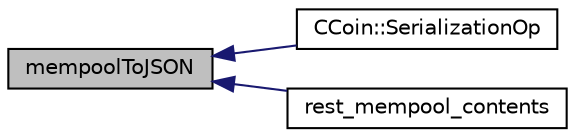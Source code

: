digraph "mempoolToJSON"
{
  edge [fontname="Helvetica",fontsize="10",labelfontname="Helvetica",labelfontsize="10"];
  node [fontname="Helvetica",fontsize="10",shape=record];
  rankdir="LR";
  Node65 [label="mempoolToJSON",height=0.2,width=0.4,color="black", fillcolor="grey75", style="filled", fontcolor="black"];
  Node65 -> Node66 [dir="back",color="midnightblue",fontsize="10",style="solid",fontname="Helvetica"];
  Node66 [label="CCoin::SerializationOp",height=0.2,width=0.4,color="black", fillcolor="white", style="filled",URL="$d6/d99/struct_c_coin.html#a2a0a2532bdacb03b087b3b0a400830ec"];
  Node65 -> Node67 [dir="back",color="midnightblue",fontsize="10",style="solid",fontname="Helvetica"];
  Node67 [label="rest_mempool_contents",height=0.2,width=0.4,color="black", fillcolor="white", style="filled",URL="$d8/d04/rest_8cpp.html#a6815254c821b53d9bfb4fa95d8295b15"];
}
